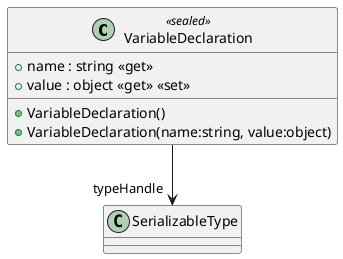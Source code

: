 @startuml
class VariableDeclaration <<sealed>> {
    + VariableDeclaration()
    + VariableDeclaration(name:string, value:object)
    + name : string <<get>>
    + value : object <<get>> <<set>>
}
VariableDeclaration --> "typeHandle" SerializableType
@enduml
